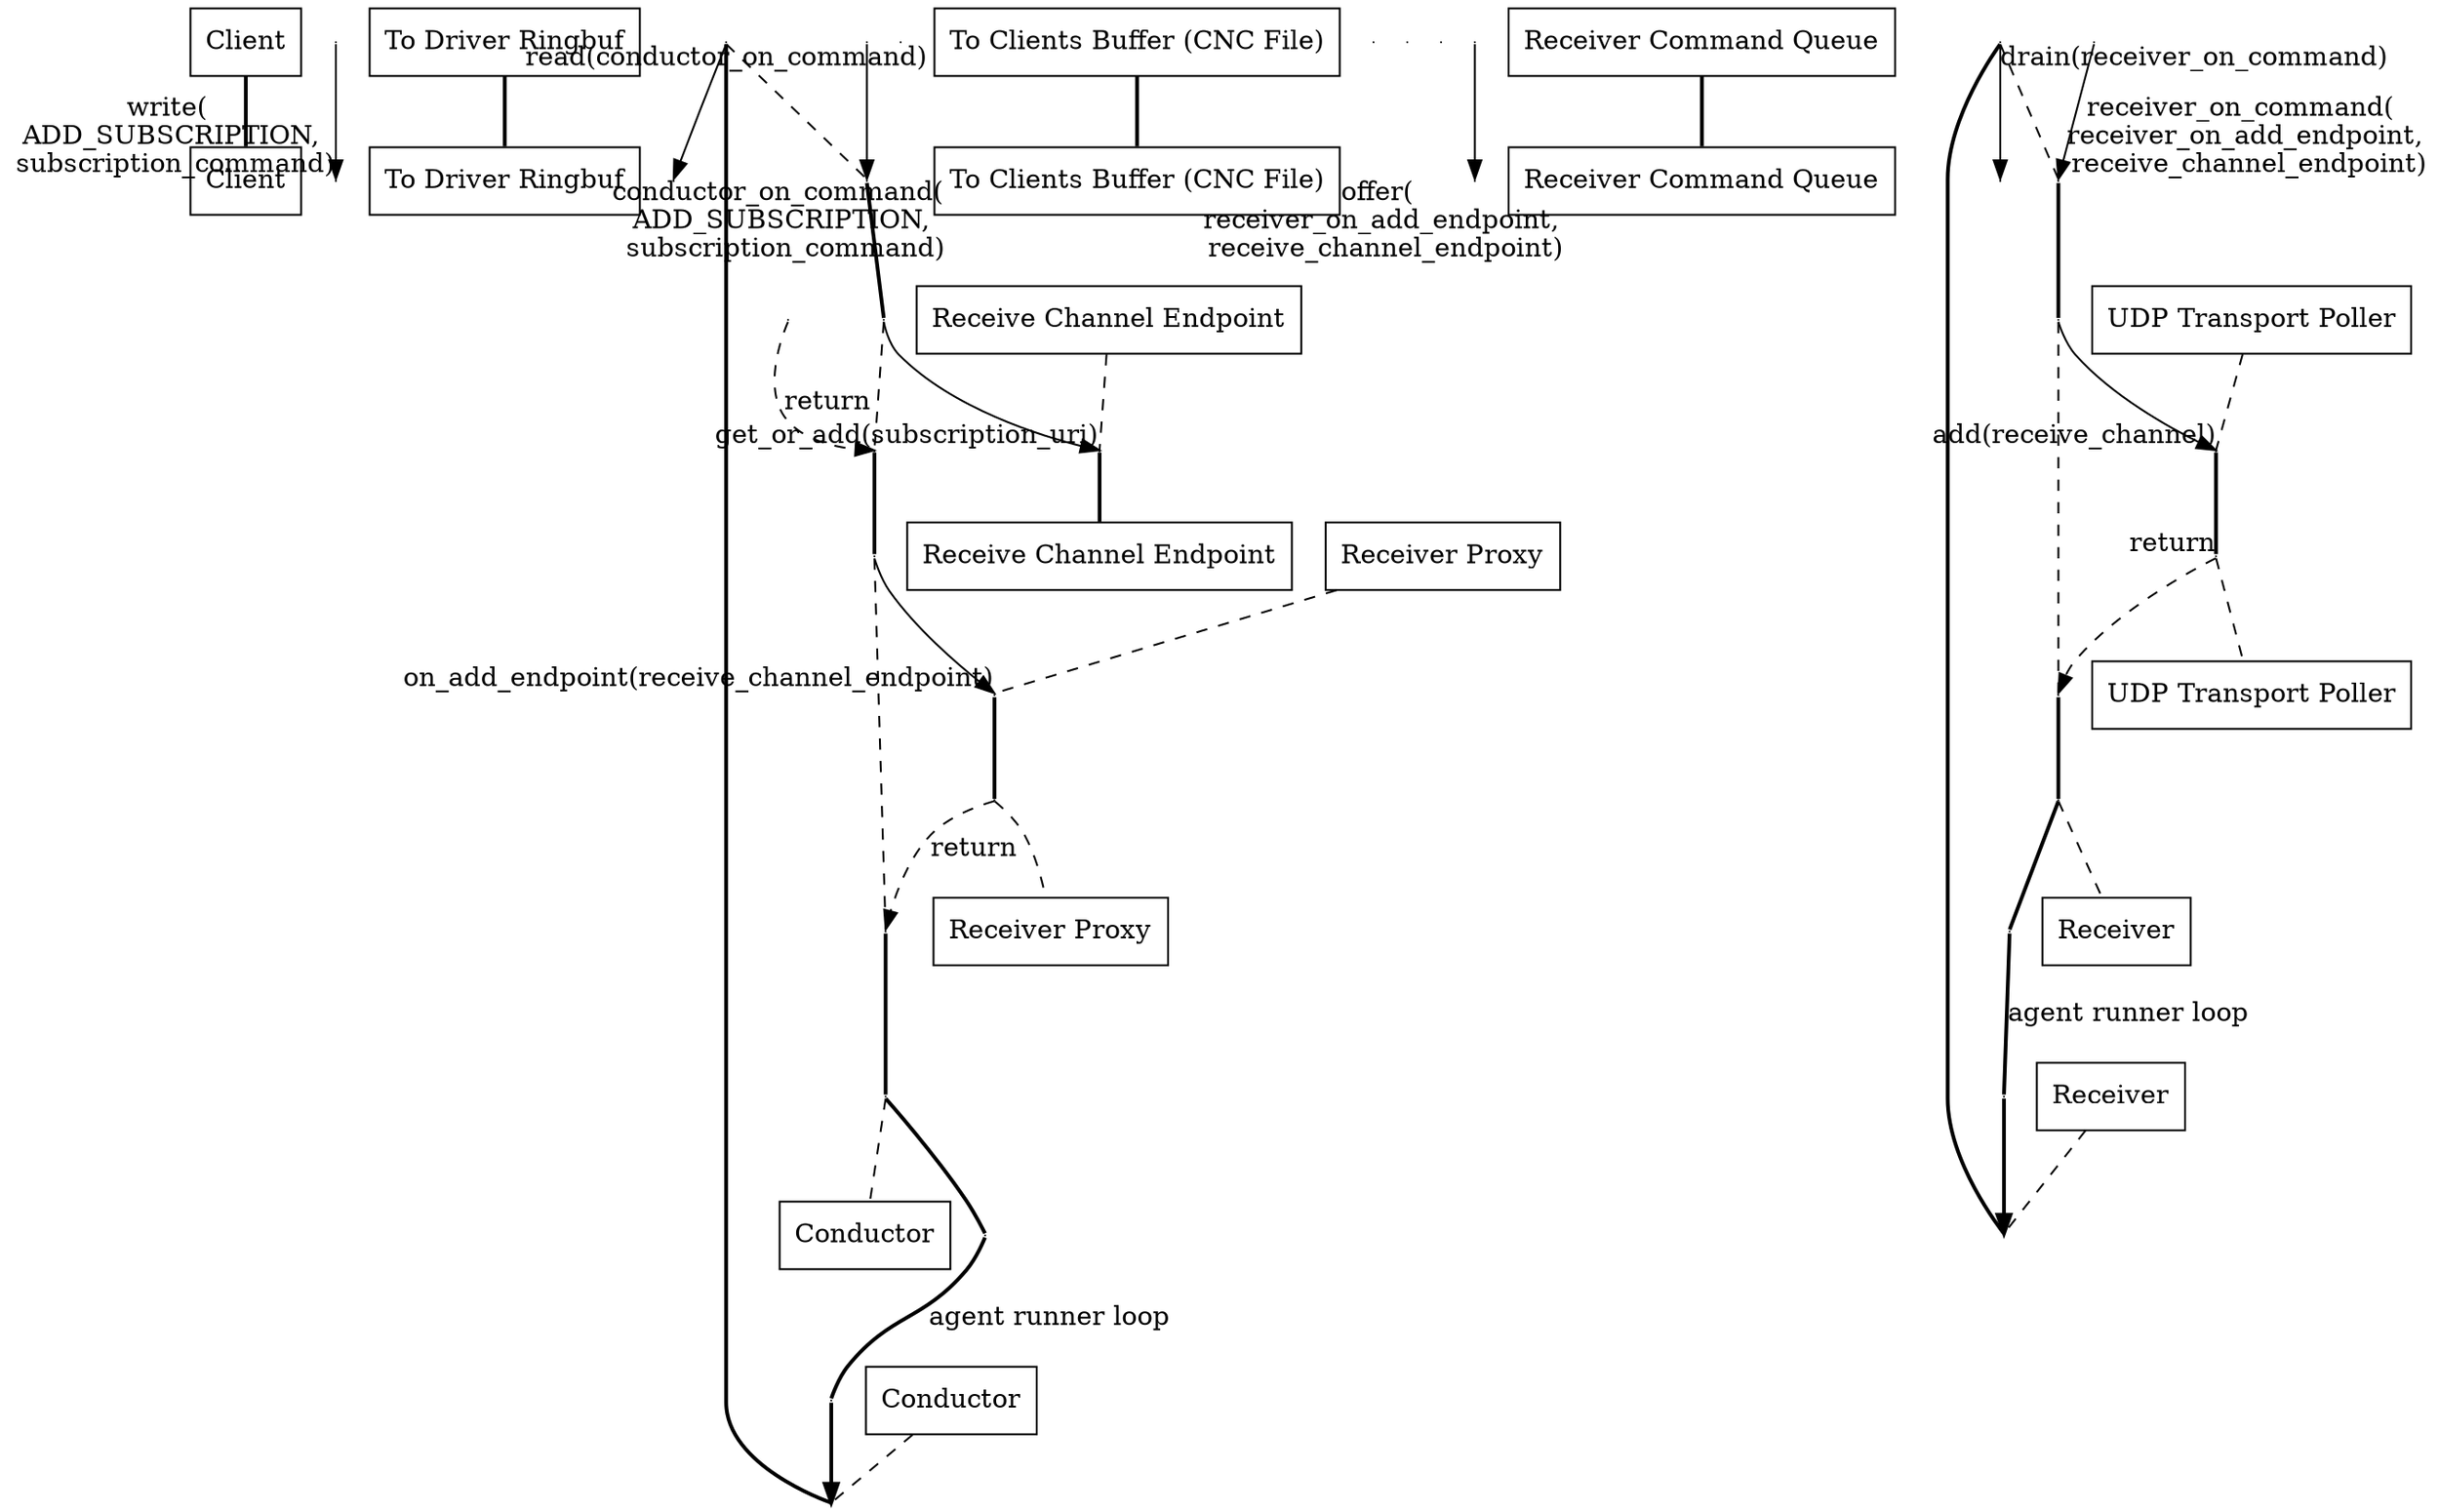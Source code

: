 digraph add_subscription_sequence_diagram {
  client__head [ label="Client" pos="0,0!" shape="record" ];
  client__write [ pos="0,-1!" shape="point" width="0" ]
  client__foot [ label="Client" pos="0,-17!" shape="record" ];
  to_driver_ringbuf__head [ label="To Driver Ringbuf" pos="3,0!" shape="record" ];
  to_driver_ringbuf__write [ pos="3,-1!" shape="point" width="0" ]
  to_driver_ringbuf__read [ pos="3,-2!" shape="point" width="0" ]
  to_driver_ringbuf__on_command [ pos="3,-3!" shape="point" width="0" ]
  to_driver_ringbuf__foot [ label="To Driver Ringbuf" pos="3,-17!" shape="record" ];
  conductor__head [ label="Conductor" pos="6,0!" shape="record" ];
  conductor__loop_begin [ pos="6,-1!" shape="point" width="0" ];
  conductor__ret_loop_begin [ pos="6.5,-1!" shape="point" width="0" ];
  conductor__read [ pos="6,-2!" shape="point" width="0" ]
  conductor__on_command [ pos="6,-3!" shape="point" width="0" ]
  conductor__get_add [ pos="6,-4!" shape="point" width="0" ]
  conductor__ret_get_add [ pos="6,-5!" shape="point" width="0" ]
  conductor__on_add_end [ pos="6,-6!" shape="point" width="0" ]
  conductor__ret_on_add_end [ pos="6,-8!" shape="point" width="0" ]
  conductor__broadcast [ pos="6,-15!" shape="point" width="0" ]
  conductor__loop_end [ pos="6,-16!" shape="point" width="0" ];
  conductor__ret_loop_end [ pos="6.5,-16!" shape="point" width="0" ];
  conductor__foot [ label="Conductor" pos="6,-17!" shape="record" ];
  to_clients_buffer__head [ label="To Clients Buffer (CNC File)" pos="9,0!" shape="record" ];
  to_clients_buffer__broadcast [ pos="9,-15!" shape="point" width="0" ]
  to_clients_buffer__foot [ label="To Clients Buffer (CNC File)" pos="9,-17!" shape="record" ];
  receive_channel_endpoint__head [ label="Receive Channel Endpoint" pos="12,0!" shape="record" ];
  receive_channel_endpoint__get_add [ pos="12,-4!" shape="point" width="0" ]
  receive_channel_endpoint__ret_get_add [ pos="12,-5!" shape="point" width="0" ]
  receive_channel_endpoint__add_pub [ pos="12,-13!" shape="point" width="0" ]
  receive_channel_endpoint__ret_add_pub [ pos="12,-14!" shape="point" width="0" ]
  receive_channel_endpoint__foot [ label="Receive Channel Endpoint" pos="12,-17!" shape="record" ];
  receiver_proxy__head [ label="Receiver Proxy" pos="15,0!" shape="record" ];
  receiver_proxy__on_add_end [ pos="15,-6!" shape="point" width="0" ]
  receiver_proxy__offer [ pos="15,-7!" shape="point" width="0" ]
  receiver_proxy__ret_on_add_end [ pos="15,-8!" shape="point" width="0" ]
  receiver_proxy__foot [ label="Receiver Proxy" pos="15,-17!" shape="record" ];
  receiver_command_queue__head [ label="Receiver Command Queue" pos="18,0!" shape="record" ];
  receiver_command_queue__offer [ pos="18,-7!" shape="point" width="0" ]
  receiver_command_queue__drain [ pos="18,-8!" shape="point" width="0" ]
  receiver_command_queue__on_command [ pos="18,-9!" shape="point" width="0" ]
  receiver_command_queue__foot [ label="Receiver Command Queue" pos="18,-17!" shape="record" ];
  receiver__head [ label="Receiver" pos="21,0!" shape="record" ];
  receiver__loop_begin [ pos="21,-1!" shape="point" width="0" ];
  receiver__ret_loop_begin [ pos="21.5,-1!" shape="point" width="0" ];
  receiver__drain [ pos="21,-8!" shape="point" width="0" ]
  receiver__on_command [ pos="21,-9!" shape="point" width="0" ]
  receiver__add_channel [ pos="21,-10!" shape="point" width="0" ]
  receiver__ret_add_channel [ pos="21,-11!" shape="point" width="0" ]
  receiver__loop_end [ pos="21,-16!" shape="point" width="0" ];
  receiver__ret_loop_end [ pos="21.5,-16!" shape="point" width="0" ];
  receiver__foot [ label="Receiver" pos="21,-17!" shape="record" ];
  udp_poller__head [ label="UDP Transport Poller" pos="24,0!" shape="record" ];
  udp_poller__add_channel [ pos="24,-10!" shape="point" width="0" ]
  udp_poller__ret_add_channel [ pos="24,-11!" shape="point" width="0" ]
  udp_poller__foot [ label="UDP Transport Poller" pos="24,-17!" shape="record" ];

  client__head -> client__foot [ dir="none" style="bold" ]
  to_driver_ringbuf__head -> to_driver_ringbuf__foot [ dir="none" style="bold" ]
  conductor__head -> conductor__loop_begin [ dir="none" style="dashed" ]
  conductor__loop_begin -> conductor__read [ dir="none" style="bold" ]
  conductor__read -> conductor__on_command [ dir="none" style="dashed" ]
  conductor__on_command -> conductor__get_add [ dir="none" style="bold" ]
  conductor__get_add -> conductor__ret_get_add [ dir="none" style="dashed" ]
  conductor__ret_get_add -> conductor__on_add_end [ dir="none" style="bold" ]
  conductor__on_add_end -> conductor__ret_on_add_end [ dir="none" style="dashed" ]
  conductor__ret_on_add_end -> conductor__loop_end [ dir="none" style="bold" ]
  conductor__loop_end -> conductor__foot [ dir="none" style="dashed" ]
  to_clients_buffer__head -> to_clients_buffer__foot [ dir="none" style="bold" ]
  receive_channel_endpoint__head -> receive_channel_endpoint__get_add [ dir="none" style="dashed" ]
  receive_channel_endpoint__get_add -> receive_channel_endpoint__foot [ dir="none" style="bold" ]
  receiver_proxy__head -> receiver_proxy__on_add_end [ dir="none" style="dashed" ]
  receiver_proxy__on_add_end -> receiver_proxy__ret_on_add_end [ dir="none" style="bold" ]
  receiver_proxy__ret_on_add_end -> receiver_proxy__foot [ dir="none" style="dashed" ]
  receiver_command_queue__head -> receiver_command_queue__foot [ dir="none" style="bold" ]
  receiver__head -> receiver__loop_begin [ dir="none" style="dashed" ]
  receiver__loop_begin -> receiver__drain [ dir="none" style="bold" ]
  receiver__drain -> receiver__on_command [ dir="none" style="dashed" ]
  receiver__on_command -> receiver__add_channel [ dir="none" style="bold" ]
  receiver__add_channel -> receiver__ret_add_channel [ dir="none" style="dashed" ]
  receiver__ret_add_channel -> receiver__loop_end [ dir="none" style="bold" ]
  receiver__loop_end -> receiver__foot [ dir="none" style="dashed" ]
  udp_poller__head -> udp_poller__add_channel [ dir="none" style="dashed" ]
  udp_poller__add_channel -> udp_poller__ret_add_channel [ dir="none" style="bold" ]
  udp_poller__ret_add_channel -> udp_poller__foot [ dir="none" style="dashed" ]

  client__write -> to_driver_ringbuf__write [ headlabel="write( \n ADD_SUBSCRIPTION, \n subscription_command)" style="solid" ]
  conductor__read -> to_driver_ringbuf__read [ taillabel="read(conductor_on_command)" style="solid" ]
  to_driver_ringbuf__on_command -> conductor__on_command [ headlabel="conductor_on_command( \n ADD_SUBSCRIPTION, \n subscription_command)" style="solid" ]
  conductor__get_add -> receive_channel_endpoint__get_add [ headlabel="get_or_add(subscription_uri)" style="solid" ]
  receive_channel_endpoint__ret_get_add -> conductor__ret_get_add [ label="return" style="dashed" ]
  conductor__on_add_end -> receiver_proxy__on_add_end [ headlabel="on_add_endpoint(receive_channel_endpoint)" style="solid" ]
  receiver_proxy__offer -> receiver_command_queue__offer [ headlabel="offer( \n receiver_on_add_endpoint, \n receive_channel_endpoint)" style="solid" ]
  receiver_proxy__ret_on_add_end -> conductor__ret_on_add_end [ label="return" style="dashed" ]
  receiver__drain -> receiver_command_queue__drain [ taillabel="drain(receiver_on_command)" style="solid" ]
  receiver_command_queue__on_command -> receiver__on_command [ headlabel="receiver_on_command( \n receiver_on_add_endpoint, \n receive_channel_endpoint)" style="solid" ]
  receiver__add_channel -> udp_poller__add_channel [ headlabel="add(receive_channel)" style="solid" ]
  udp_poller__ret_add_channel -> receiver__ret_add_channel [ taillabel="return" style="dashed" ]

  conductor__loop_end -> conductor__ret_loop_end [ dir="none" style="bold" ]
  conductor__ret_loop_end -> conductor__ret_loop_begin [ label="agent runner loop" dir="none" style="bold" ]
  conductor__ret_loop_begin -> conductor__loop_begin [ style="bold" ]
  receiver__loop_end -> receiver__ret_loop_end [ dir="none" style="bold" ]
  receiver__ret_loop_end -> receiver__ret_loop_begin [ label="agent runner loop" dir="none" style="bold" ]
  receiver__ret_loop_begin -> receiver__loop_begin [ style="bold" ]
}
